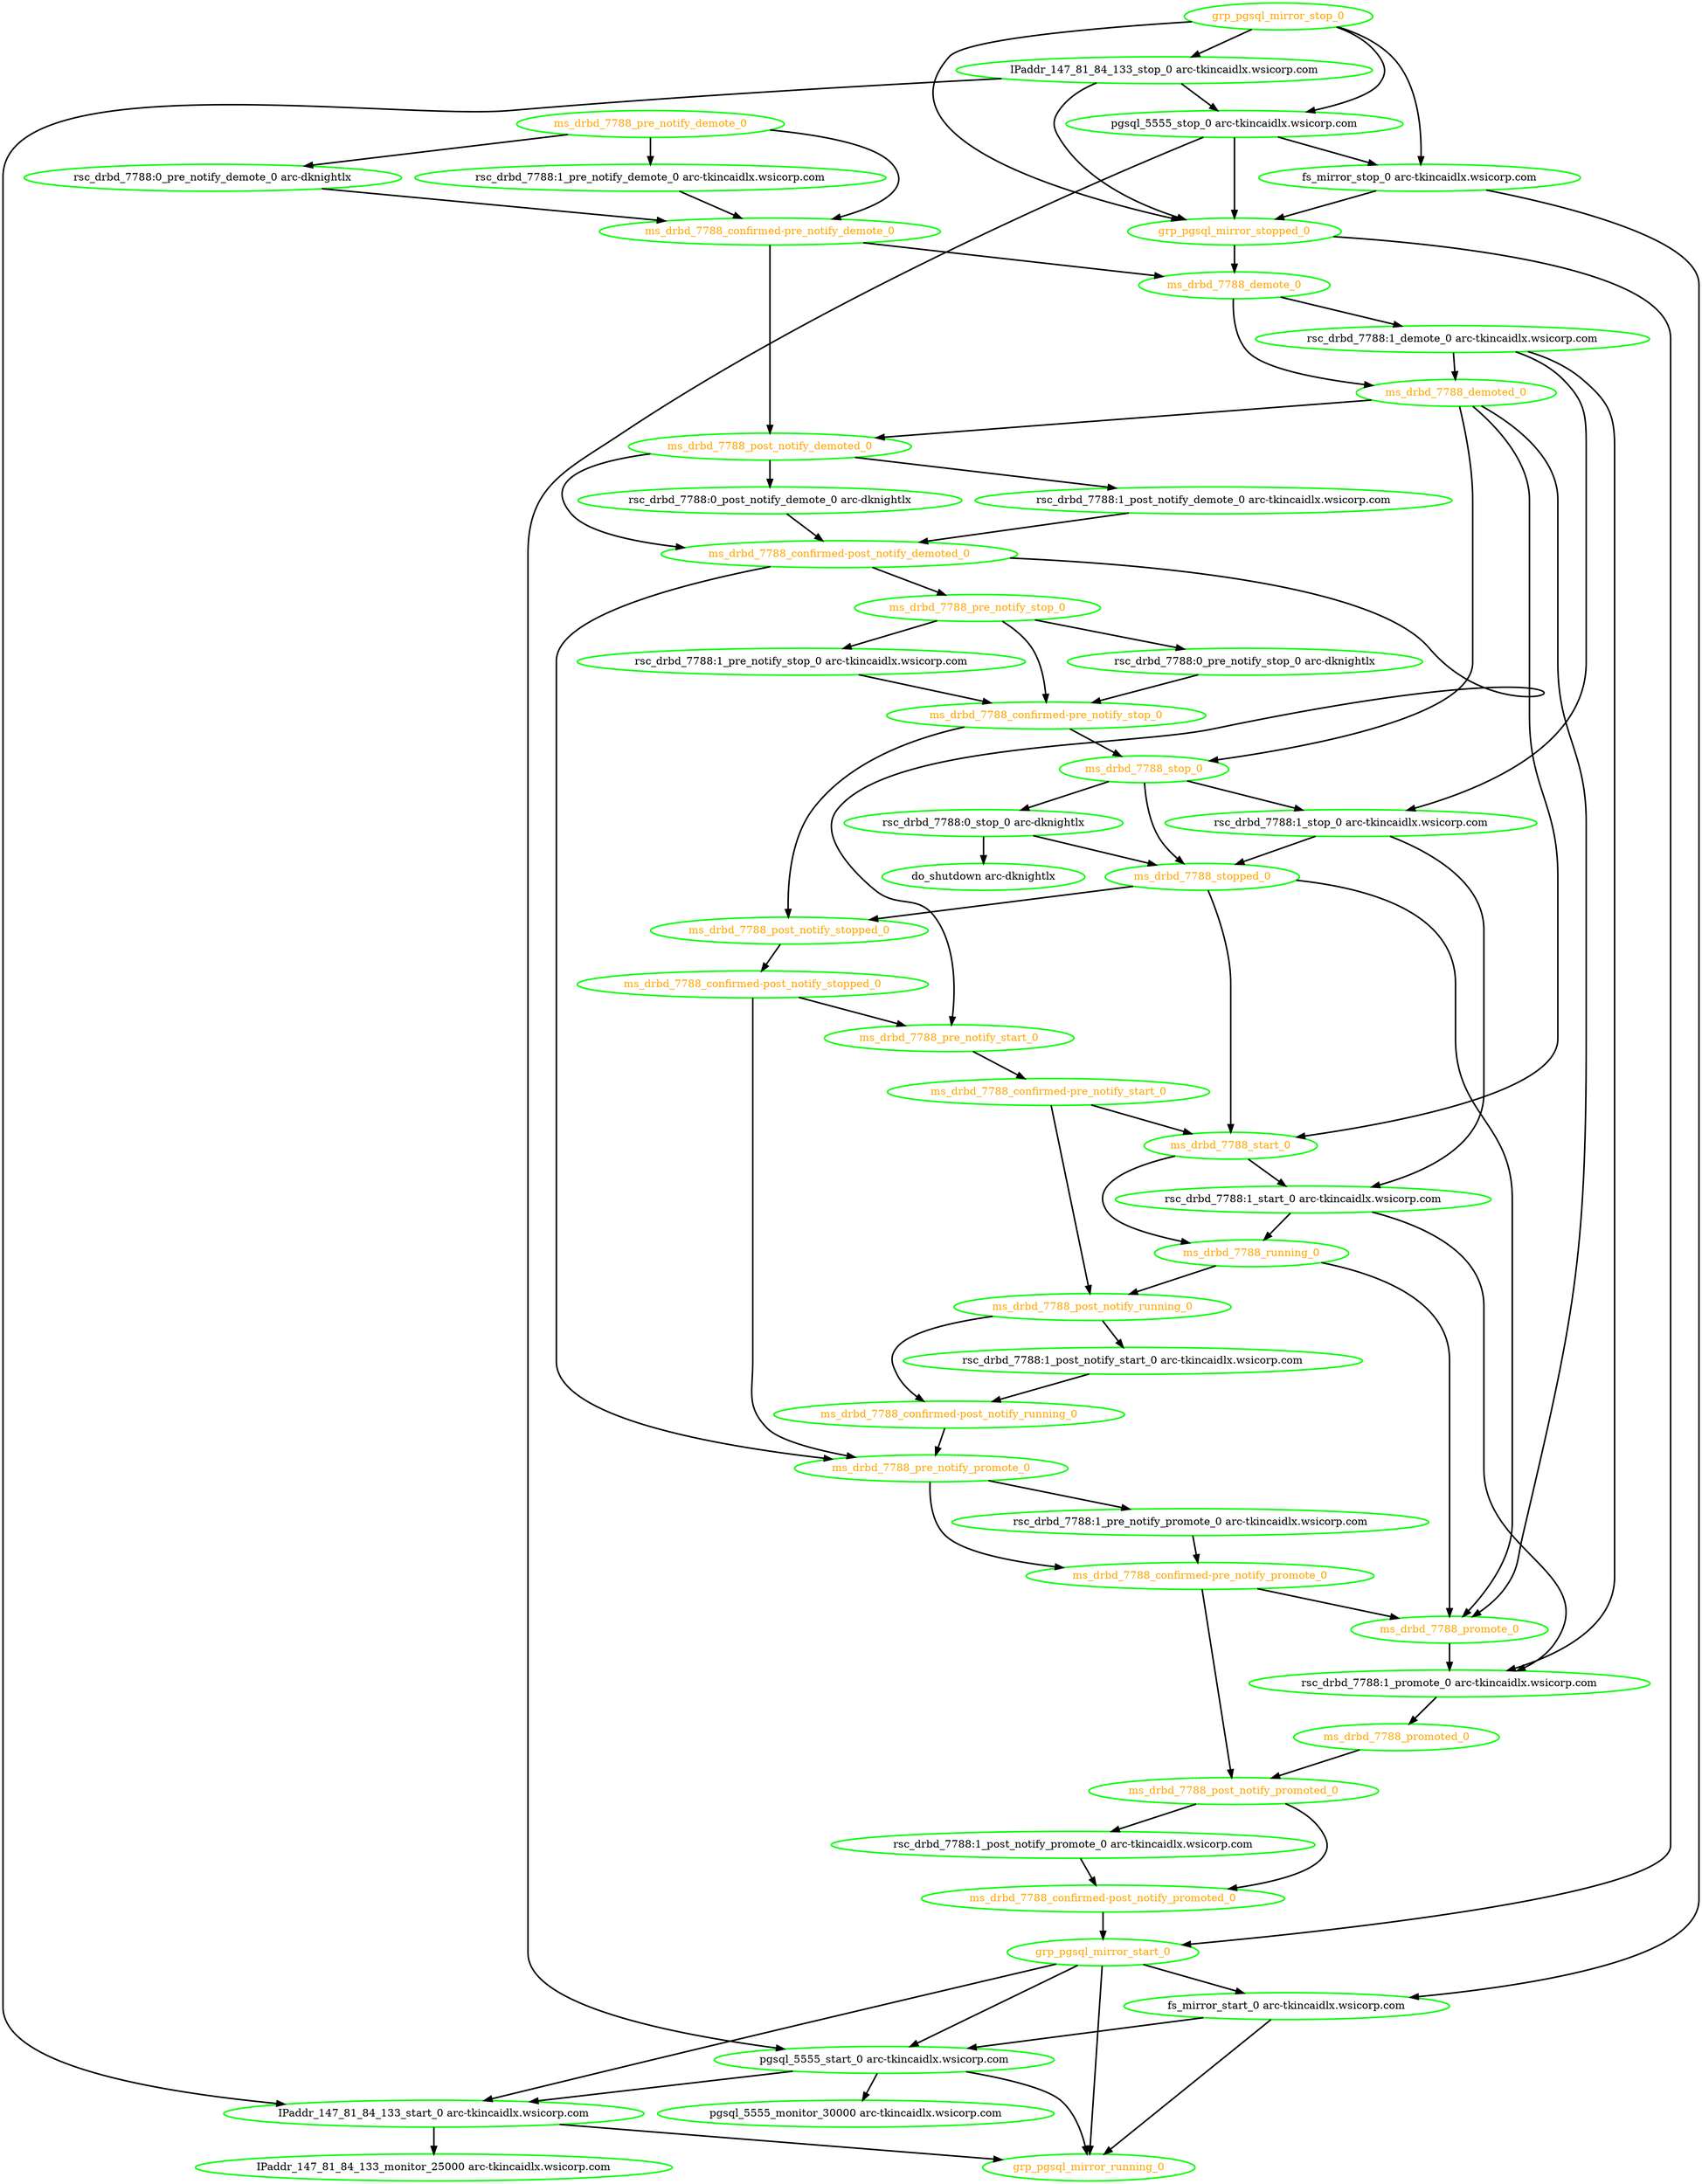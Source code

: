 digraph "g" {
"IPaddr_147_81_84_133_monitor_25000 arc-tkincaidlx.wsicorp.com" [ style=bold color="green" fontcolor="black" ]
"IPaddr_147_81_84_133_start_0 arc-tkincaidlx.wsicorp.com" -> "IPaddr_147_81_84_133_monitor_25000 arc-tkincaidlx.wsicorp.com" [ style = bold]
"IPaddr_147_81_84_133_start_0 arc-tkincaidlx.wsicorp.com" -> "grp_pgsql_mirror_running_0" [ style = bold]
"IPaddr_147_81_84_133_start_0 arc-tkincaidlx.wsicorp.com" [ style=bold color="green" fontcolor="black" ]
"IPaddr_147_81_84_133_stop_0 arc-tkincaidlx.wsicorp.com" -> "IPaddr_147_81_84_133_start_0 arc-tkincaidlx.wsicorp.com" [ style = bold]
"IPaddr_147_81_84_133_stop_0 arc-tkincaidlx.wsicorp.com" -> "grp_pgsql_mirror_stopped_0" [ style = bold]
"IPaddr_147_81_84_133_stop_0 arc-tkincaidlx.wsicorp.com" -> "pgsql_5555_stop_0 arc-tkincaidlx.wsicorp.com" [ style = bold]
"IPaddr_147_81_84_133_stop_0 arc-tkincaidlx.wsicorp.com" [ style=bold color="green" fontcolor="black" ]
"do_shutdown arc-dknightlx" [ style=bold color="green" fontcolor="black" ]
"fs_mirror_start_0 arc-tkincaidlx.wsicorp.com" -> "grp_pgsql_mirror_running_0" [ style = bold]
"fs_mirror_start_0 arc-tkincaidlx.wsicorp.com" -> "pgsql_5555_start_0 arc-tkincaidlx.wsicorp.com" [ style = bold]
"fs_mirror_start_0 arc-tkincaidlx.wsicorp.com" [ style=bold color="green" fontcolor="black" ]
"fs_mirror_stop_0 arc-tkincaidlx.wsicorp.com" -> "fs_mirror_start_0 arc-tkincaidlx.wsicorp.com" [ style = bold]
"fs_mirror_stop_0 arc-tkincaidlx.wsicorp.com" -> "grp_pgsql_mirror_stopped_0" [ style = bold]
"fs_mirror_stop_0 arc-tkincaidlx.wsicorp.com" [ style=bold color="green" fontcolor="black" ]
"grp_pgsql_mirror_running_0" [ style=bold color="green" fontcolor="orange" ]
"grp_pgsql_mirror_start_0" -> "IPaddr_147_81_84_133_start_0 arc-tkincaidlx.wsicorp.com" [ style = bold]
"grp_pgsql_mirror_start_0" -> "fs_mirror_start_0 arc-tkincaidlx.wsicorp.com" [ style = bold]
"grp_pgsql_mirror_start_0" -> "grp_pgsql_mirror_running_0" [ style = bold]
"grp_pgsql_mirror_start_0" -> "pgsql_5555_start_0 arc-tkincaidlx.wsicorp.com" [ style = bold]
"grp_pgsql_mirror_start_0" [ style=bold color="green" fontcolor="orange" ]
"grp_pgsql_mirror_stop_0" -> "IPaddr_147_81_84_133_stop_0 arc-tkincaidlx.wsicorp.com" [ style = bold]
"grp_pgsql_mirror_stop_0" -> "fs_mirror_stop_0 arc-tkincaidlx.wsicorp.com" [ style = bold]
"grp_pgsql_mirror_stop_0" -> "grp_pgsql_mirror_stopped_0" [ style = bold]
"grp_pgsql_mirror_stop_0" -> "pgsql_5555_stop_0 arc-tkincaidlx.wsicorp.com" [ style = bold]
"grp_pgsql_mirror_stop_0" [ style=bold color="green" fontcolor="orange" ]
"grp_pgsql_mirror_stopped_0" -> "grp_pgsql_mirror_start_0" [ style = bold]
"grp_pgsql_mirror_stopped_0" -> "ms_drbd_7788_demote_0" [ style = bold]
"grp_pgsql_mirror_stopped_0" [ style=bold color="green" fontcolor="orange" ]
"ms_drbd_7788_confirmed-post_notify_demoted_0" -> "ms_drbd_7788_pre_notify_promote_0" [ style = bold]
"ms_drbd_7788_confirmed-post_notify_demoted_0" -> "ms_drbd_7788_pre_notify_start_0" [ style = bold]
"ms_drbd_7788_confirmed-post_notify_demoted_0" -> "ms_drbd_7788_pre_notify_stop_0" [ style = bold]
"ms_drbd_7788_confirmed-post_notify_demoted_0" [ style=bold color="green" fontcolor="orange" ]
"ms_drbd_7788_confirmed-post_notify_promoted_0" -> "grp_pgsql_mirror_start_0" [ style = bold]
"ms_drbd_7788_confirmed-post_notify_promoted_0" [ style=bold color="green" fontcolor="orange" ]
"ms_drbd_7788_confirmed-post_notify_running_0" -> "ms_drbd_7788_pre_notify_promote_0" [ style = bold]
"ms_drbd_7788_confirmed-post_notify_running_0" [ style=bold color="green" fontcolor="orange" ]
"ms_drbd_7788_confirmed-post_notify_stopped_0" -> "ms_drbd_7788_pre_notify_promote_0" [ style = bold]
"ms_drbd_7788_confirmed-post_notify_stopped_0" -> "ms_drbd_7788_pre_notify_start_0" [ style = bold]
"ms_drbd_7788_confirmed-post_notify_stopped_0" [ style=bold color="green" fontcolor="orange" ]
"ms_drbd_7788_confirmed-pre_notify_demote_0" -> "ms_drbd_7788_demote_0" [ style = bold]
"ms_drbd_7788_confirmed-pre_notify_demote_0" -> "ms_drbd_7788_post_notify_demoted_0" [ style = bold]
"ms_drbd_7788_confirmed-pre_notify_demote_0" [ style=bold color="green" fontcolor="orange" ]
"ms_drbd_7788_confirmed-pre_notify_promote_0" -> "ms_drbd_7788_post_notify_promoted_0" [ style = bold]
"ms_drbd_7788_confirmed-pre_notify_promote_0" -> "ms_drbd_7788_promote_0" [ style = bold]
"ms_drbd_7788_confirmed-pre_notify_promote_0" [ style=bold color="green" fontcolor="orange" ]
"ms_drbd_7788_confirmed-pre_notify_start_0" -> "ms_drbd_7788_post_notify_running_0" [ style = bold]
"ms_drbd_7788_confirmed-pre_notify_start_0" -> "ms_drbd_7788_start_0" [ style = bold]
"ms_drbd_7788_confirmed-pre_notify_start_0" [ style=bold color="green" fontcolor="orange" ]
"ms_drbd_7788_confirmed-pre_notify_stop_0" -> "ms_drbd_7788_post_notify_stopped_0" [ style = bold]
"ms_drbd_7788_confirmed-pre_notify_stop_0" -> "ms_drbd_7788_stop_0" [ style = bold]
"ms_drbd_7788_confirmed-pre_notify_stop_0" [ style=bold color="green" fontcolor="orange" ]
"ms_drbd_7788_demote_0" -> "ms_drbd_7788_demoted_0" [ style = bold]
"ms_drbd_7788_demote_0" -> "rsc_drbd_7788:1_demote_0 arc-tkincaidlx.wsicorp.com" [ style = bold]
"ms_drbd_7788_demote_0" [ style=bold color="green" fontcolor="orange" ]
"ms_drbd_7788_demoted_0" -> "ms_drbd_7788_post_notify_demoted_0" [ style = bold]
"ms_drbd_7788_demoted_0" -> "ms_drbd_7788_promote_0" [ style = bold]
"ms_drbd_7788_demoted_0" -> "ms_drbd_7788_start_0" [ style = bold]
"ms_drbd_7788_demoted_0" -> "ms_drbd_7788_stop_0" [ style = bold]
"ms_drbd_7788_demoted_0" [ style=bold color="green" fontcolor="orange" ]
"ms_drbd_7788_post_notify_demoted_0" -> "ms_drbd_7788_confirmed-post_notify_demoted_0" [ style = bold]
"ms_drbd_7788_post_notify_demoted_0" -> "rsc_drbd_7788:0_post_notify_demote_0 arc-dknightlx" [ style = bold]
"ms_drbd_7788_post_notify_demoted_0" -> "rsc_drbd_7788:1_post_notify_demote_0 arc-tkincaidlx.wsicorp.com" [ style = bold]
"ms_drbd_7788_post_notify_demoted_0" [ style=bold color="green" fontcolor="orange" ]
"ms_drbd_7788_post_notify_promoted_0" -> "ms_drbd_7788_confirmed-post_notify_promoted_0" [ style = bold]
"ms_drbd_7788_post_notify_promoted_0" -> "rsc_drbd_7788:1_post_notify_promote_0 arc-tkincaidlx.wsicorp.com" [ style = bold]
"ms_drbd_7788_post_notify_promoted_0" [ style=bold color="green" fontcolor="orange" ]
"ms_drbd_7788_post_notify_running_0" -> "ms_drbd_7788_confirmed-post_notify_running_0" [ style = bold]
"ms_drbd_7788_post_notify_running_0" -> "rsc_drbd_7788:1_post_notify_start_0 arc-tkincaidlx.wsicorp.com" [ style = bold]
"ms_drbd_7788_post_notify_running_0" [ style=bold color="green" fontcolor="orange" ]
"ms_drbd_7788_post_notify_stopped_0" -> "ms_drbd_7788_confirmed-post_notify_stopped_0" [ style = bold]
"ms_drbd_7788_post_notify_stopped_0" [ style=bold color="green" fontcolor="orange" ]
"ms_drbd_7788_pre_notify_demote_0" -> "ms_drbd_7788_confirmed-pre_notify_demote_0" [ style = bold]
"ms_drbd_7788_pre_notify_demote_0" -> "rsc_drbd_7788:0_pre_notify_demote_0 arc-dknightlx" [ style = bold]
"ms_drbd_7788_pre_notify_demote_0" -> "rsc_drbd_7788:1_pre_notify_demote_0 arc-tkincaidlx.wsicorp.com" [ style = bold]
"ms_drbd_7788_pre_notify_demote_0" [ style=bold color="green" fontcolor="orange" ]
"ms_drbd_7788_pre_notify_promote_0" -> "ms_drbd_7788_confirmed-pre_notify_promote_0" [ style = bold]
"ms_drbd_7788_pre_notify_promote_0" -> "rsc_drbd_7788:1_pre_notify_promote_0 arc-tkincaidlx.wsicorp.com" [ style = bold]
"ms_drbd_7788_pre_notify_promote_0" [ style=bold color="green" fontcolor="orange" ]
"ms_drbd_7788_pre_notify_start_0" -> "ms_drbd_7788_confirmed-pre_notify_start_0" [ style = bold]
"ms_drbd_7788_pre_notify_start_0" [ style=bold color="green" fontcolor="orange" ]
"ms_drbd_7788_pre_notify_stop_0" -> "ms_drbd_7788_confirmed-pre_notify_stop_0" [ style = bold]
"ms_drbd_7788_pre_notify_stop_0" -> "rsc_drbd_7788:0_pre_notify_stop_0 arc-dknightlx" [ style = bold]
"ms_drbd_7788_pre_notify_stop_0" -> "rsc_drbd_7788:1_pre_notify_stop_0 arc-tkincaidlx.wsicorp.com" [ style = bold]
"ms_drbd_7788_pre_notify_stop_0" [ style=bold color="green" fontcolor="orange" ]
"ms_drbd_7788_promote_0" -> "rsc_drbd_7788:1_promote_0 arc-tkincaidlx.wsicorp.com" [ style = bold]
"ms_drbd_7788_promote_0" [ style=bold color="green" fontcolor="orange" ]
"ms_drbd_7788_promoted_0" -> "ms_drbd_7788_post_notify_promoted_0" [ style = bold]
"ms_drbd_7788_promoted_0" [ style=bold color="green" fontcolor="orange" ]
"ms_drbd_7788_running_0" -> "ms_drbd_7788_post_notify_running_0" [ style = bold]
"ms_drbd_7788_running_0" -> "ms_drbd_7788_promote_0" [ style = bold]
"ms_drbd_7788_running_0" [ style=bold color="green" fontcolor="orange" ]
"ms_drbd_7788_start_0" -> "ms_drbd_7788_running_0" [ style = bold]
"ms_drbd_7788_start_0" -> "rsc_drbd_7788:1_start_0 arc-tkincaidlx.wsicorp.com" [ style = bold]
"ms_drbd_7788_start_0" [ style=bold color="green" fontcolor="orange" ]
"ms_drbd_7788_stop_0" -> "ms_drbd_7788_stopped_0" [ style = bold]
"ms_drbd_7788_stop_0" -> "rsc_drbd_7788:0_stop_0 arc-dknightlx" [ style = bold]
"ms_drbd_7788_stop_0" -> "rsc_drbd_7788:1_stop_0 arc-tkincaidlx.wsicorp.com" [ style = bold]
"ms_drbd_7788_stop_0" [ style=bold color="green" fontcolor="orange" ]
"ms_drbd_7788_stopped_0" -> "ms_drbd_7788_post_notify_stopped_0" [ style = bold]
"ms_drbd_7788_stopped_0" -> "ms_drbd_7788_promote_0" [ style = bold]
"ms_drbd_7788_stopped_0" -> "ms_drbd_7788_start_0" [ style = bold]
"ms_drbd_7788_stopped_0" [ style=bold color="green" fontcolor="orange" ]
"pgsql_5555_monitor_30000 arc-tkincaidlx.wsicorp.com" [ style=bold color="green" fontcolor="black" ]
"pgsql_5555_start_0 arc-tkincaidlx.wsicorp.com" -> "IPaddr_147_81_84_133_start_0 arc-tkincaidlx.wsicorp.com" [ style = bold]
"pgsql_5555_start_0 arc-tkincaidlx.wsicorp.com" -> "grp_pgsql_mirror_running_0" [ style = bold]
"pgsql_5555_start_0 arc-tkincaidlx.wsicorp.com" -> "pgsql_5555_monitor_30000 arc-tkincaidlx.wsicorp.com" [ style = bold]
"pgsql_5555_start_0 arc-tkincaidlx.wsicorp.com" [ style=bold color="green" fontcolor="black" ]
"pgsql_5555_stop_0 arc-tkincaidlx.wsicorp.com" -> "fs_mirror_stop_0 arc-tkincaidlx.wsicorp.com" [ style = bold]
"pgsql_5555_stop_0 arc-tkincaidlx.wsicorp.com" -> "grp_pgsql_mirror_stopped_0" [ style = bold]
"pgsql_5555_stop_0 arc-tkincaidlx.wsicorp.com" -> "pgsql_5555_start_0 arc-tkincaidlx.wsicorp.com" [ style = bold]
"pgsql_5555_stop_0 arc-tkincaidlx.wsicorp.com" [ style=bold color="green" fontcolor="black" ]
"rsc_drbd_7788:0_post_notify_demote_0 arc-dknightlx" -> "ms_drbd_7788_confirmed-post_notify_demoted_0" [ style = bold]
"rsc_drbd_7788:0_post_notify_demote_0 arc-dknightlx" [ style=bold color="green" fontcolor="black" ]
"rsc_drbd_7788:0_pre_notify_demote_0 arc-dknightlx" -> "ms_drbd_7788_confirmed-pre_notify_demote_0" [ style = bold]
"rsc_drbd_7788:0_pre_notify_demote_0 arc-dknightlx" [ style=bold color="green" fontcolor="black" ]
"rsc_drbd_7788:0_pre_notify_stop_0 arc-dknightlx" -> "ms_drbd_7788_confirmed-pre_notify_stop_0" [ style = bold]
"rsc_drbd_7788:0_pre_notify_stop_0 arc-dknightlx" [ style=bold color="green" fontcolor="black" ]
"rsc_drbd_7788:0_stop_0 arc-dknightlx" -> "do_shutdown arc-dknightlx" [ style = bold]
"rsc_drbd_7788:0_stop_0 arc-dknightlx" -> "ms_drbd_7788_stopped_0" [ style = bold]
"rsc_drbd_7788:0_stop_0 arc-dknightlx" [ style=bold color="green" fontcolor="black" ]
"rsc_drbd_7788:1_demote_0 arc-tkincaidlx.wsicorp.com" -> "ms_drbd_7788_demoted_0" [ style = bold]
"rsc_drbd_7788:1_demote_0 arc-tkincaidlx.wsicorp.com" -> "rsc_drbd_7788:1_promote_0 arc-tkincaidlx.wsicorp.com" [ style = bold]
"rsc_drbd_7788:1_demote_0 arc-tkincaidlx.wsicorp.com" -> "rsc_drbd_7788:1_stop_0 arc-tkincaidlx.wsicorp.com" [ style = bold]
"rsc_drbd_7788:1_demote_0 arc-tkincaidlx.wsicorp.com" [ style=bold color="green" fontcolor="black" ]
"rsc_drbd_7788:1_post_notify_demote_0 arc-tkincaidlx.wsicorp.com" -> "ms_drbd_7788_confirmed-post_notify_demoted_0" [ style = bold]
"rsc_drbd_7788:1_post_notify_demote_0 arc-tkincaidlx.wsicorp.com" [ style=bold color="green" fontcolor="black" ]
"rsc_drbd_7788:1_post_notify_promote_0 arc-tkincaidlx.wsicorp.com" -> "ms_drbd_7788_confirmed-post_notify_promoted_0" [ style = bold]
"rsc_drbd_7788:1_post_notify_promote_0 arc-tkincaidlx.wsicorp.com" [ style=bold color="green" fontcolor="black" ]
"rsc_drbd_7788:1_post_notify_start_0 arc-tkincaidlx.wsicorp.com" -> "ms_drbd_7788_confirmed-post_notify_running_0" [ style = bold]
"rsc_drbd_7788:1_post_notify_start_0 arc-tkincaidlx.wsicorp.com" [ style=bold color="green" fontcolor="black" ]
"rsc_drbd_7788:1_pre_notify_demote_0 arc-tkincaidlx.wsicorp.com" -> "ms_drbd_7788_confirmed-pre_notify_demote_0" [ style = bold]
"rsc_drbd_7788:1_pre_notify_demote_0 arc-tkincaidlx.wsicorp.com" [ style=bold color="green" fontcolor="black" ]
"rsc_drbd_7788:1_pre_notify_promote_0 arc-tkincaidlx.wsicorp.com" -> "ms_drbd_7788_confirmed-pre_notify_promote_0" [ style = bold]
"rsc_drbd_7788:1_pre_notify_promote_0 arc-tkincaidlx.wsicorp.com" [ style=bold color="green" fontcolor="black" ]
"rsc_drbd_7788:1_pre_notify_stop_0 arc-tkincaidlx.wsicorp.com" -> "ms_drbd_7788_confirmed-pre_notify_stop_0" [ style = bold]
"rsc_drbd_7788:1_pre_notify_stop_0 arc-tkincaidlx.wsicorp.com" [ style=bold color="green" fontcolor="black" ]
"rsc_drbd_7788:1_promote_0 arc-tkincaidlx.wsicorp.com" -> "ms_drbd_7788_promoted_0" [ style = bold]
"rsc_drbd_7788:1_promote_0 arc-tkincaidlx.wsicorp.com" [ style=bold color="green" fontcolor="black" ]
"rsc_drbd_7788:1_start_0 arc-tkincaidlx.wsicorp.com" -> "ms_drbd_7788_running_0" [ style = bold]
"rsc_drbd_7788:1_start_0 arc-tkincaidlx.wsicorp.com" -> "rsc_drbd_7788:1_promote_0 arc-tkincaidlx.wsicorp.com" [ style = bold]
"rsc_drbd_7788:1_start_0 arc-tkincaidlx.wsicorp.com" [ style=bold color="green" fontcolor="black" ]
"rsc_drbd_7788:1_stop_0 arc-tkincaidlx.wsicorp.com" -> "ms_drbd_7788_stopped_0" [ style = bold]
"rsc_drbd_7788:1_stop_0 arc-tkincaidlx.wsicorp.com" -> "rsc_drbd_7788:1_start_0 arc-tkincaidlx.wsicorp.com" [ style = bold]
"rsc_drbd_7788:1_stop_0 arc-tkincaidlx.wsicorp.com" [ style=bold color="green" fontcolor="black" ]
}
